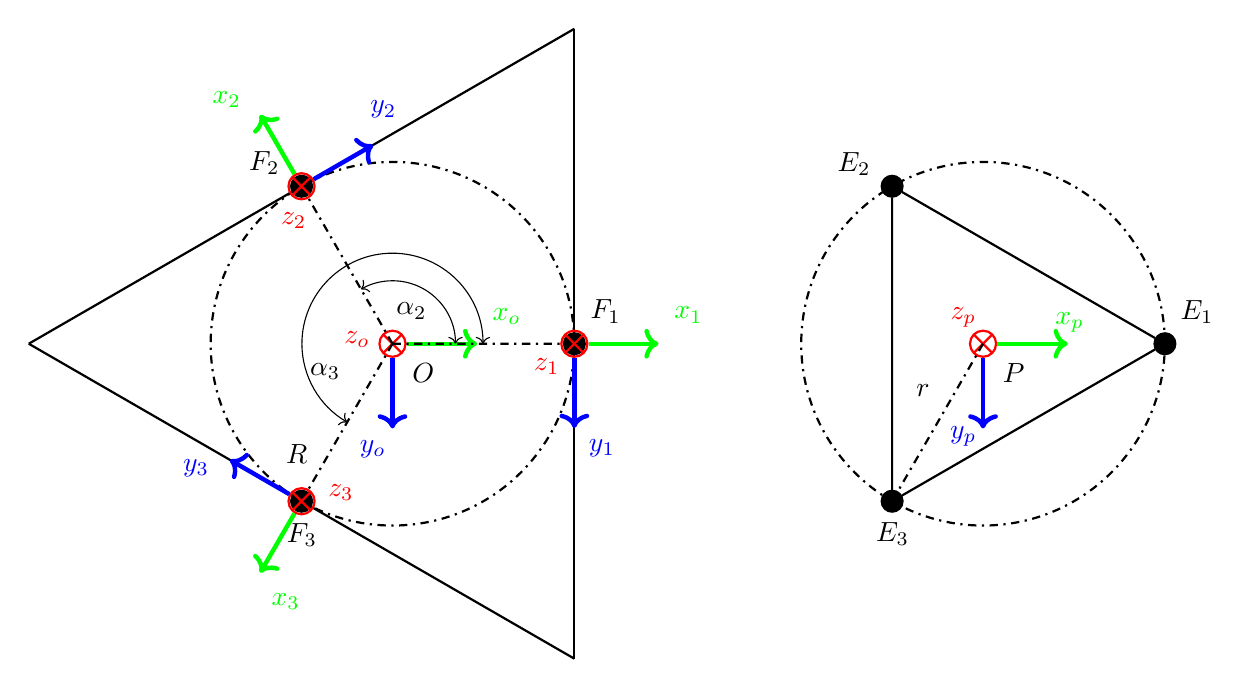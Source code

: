 
% --------------------------------------------------
% filename: top-view.tikz
% caption:  Draufsicht der invarianten Basis und beweglichen Plattform des Roboters
% label:    fig:top-view
% date:     14.4.202
% --------------------------------------------------

\begin{tikzpicture}[cross/.style={path picture={ 
        \draw
        (path picture bounding box.south east) -- (path picture bounding box.north west) (path picture bounding box.south west) -- (path picture bounding box.north east);}}
    ]

    %%%%%%%%%%%%%%%%%%%%%%%%%%%%%%%%%%%%%%%%%%%%%%%%%%
    % TOP VIEW BASE
    %%%%%%%%%%%%%%%%%%%%%%%%%%%%%%%%%%%%%%%%%%%%%%%%%%

    %%%%%%%%%%%%%%%%%%%%%%%%%%%%%%%%%%%%%%%%%%%%%%%%%%
    % DEFINE STYLES
    %%%%%%%%%%%%%%%%%%%%%%%%%%%%%%%%%%%%%%%%%%%%%%%%%%
    \tikzstyle{joint} = [circle, scale=0.8, fill=black, draw, thick]


    %%%%%%%%%%%%%%%%%%%%%%%%%%%%%%%%%%%%%%%%%%%%%%%%%%
    % COORDINATE SYSTEM (ORIGIN)
    %%%%%%%%%%%%%%%%%%%%%%%%%%%%%%%%%%%%%%%%%%%%%%%%%%
    \node (x_o) [label={[green, shift={(0.25, 0)}]$x_o$}] at (1.2, 0) {};
    \node (y_o) [label={[blue, shift={(-0.25, -0.5)}]$y_o$}] at (0, -1.2) {};
    \node (z_o) [label={[red, shift={(-0.45, -0.35)}]$z_o$}, draw, red, circle, cross, thick] at (0, 0) {};
    
    \draw [->, green, ultra thick] (z_o) to (x_o);
    \draw [->, blue, ultra thick] (z_o) to (y_o);
    
    
    %%%%%%%%%%%%%%%%%%%%%%%%%%%%%%%%%%%%%%%%%%%%%%%%%%
    % DEFINE NODES
    %%%%%%%%%%%%%%%%%%%%%%%%%%%%%%%%%%%%%%%%%%%%%%%%%%
    \node (origin) [label={[label distance=0.2]-45:$O$}] at (0, 0) {};
    
    
    %%%%%%%%%%%%%%%%%%%%%%%%%%%%%%%%%%%%%%%%%%%%%%%%%%
    % DRAW
    %%%%%%%%%%%%%%%%%%%%%%%%%%%%%%%%%%%%%%%%%%%%%%%%%%
    % \draw [thick, dashdotted] (0, 4.619) -- (4, -2.309); 
    % \draw [draw=none] (0, 4.619) -- (4, -2.309) node (A1) [midway, joint, label={[label distance=0.2]60:$A_1$}] {};
    
    % \draw [thick, dashdotted] (4, -2.309) -- (-4, -2.309);  
    % \draw [draw=none] (4, -2.309) -- (-4, -2.309) node (A2) [midway, joint, label={[label distance=0.2]-90:$A_2$}] {};
    
    % \draw [thick, dashdotted] (-4, -2.309) -- (0, 4.619); 
    % \draw [draw=none] (-4, -2.309) -- (0, 4.619) node (A3) [midway, joint, label={[label distance=0.2]135:$A_3$}] {};
    
    \draw [thick, dashdotted] (origin) circle (2.309);
    
    \draw [thick]  
    (2.31, 4) -- (2.31, -4) 
    node (A1) [midway, joint, label={[label distance=0.2]60:$F_1$}] {}
    node (x1) [label={[green, shift={(0.25, 0)}]$x_1$}] at (3.51, 0) {}
    node (y1) [label={[blue, shift={(0.35, -0.5)}]$y_1$}] at (2.31, -1.2) {}
    node (z1) [label={[red, shift={(-0.35, -0.7)}]$z_1$}, draw, red, circle, cross, thick] at (2.31, 0) {};
    
    \draw [->, green, ultra thick] (z1) to (x1);
    \draw [->, blue, ultra thick] (z1) to (y1);
    
    
    \draw [thick] 
    (-4.619, 0) -- (2.31, 4)
    node (A2) [midway, joint, label={[label distance=0.2]175:$F_2$}] {} 
    node (x2) [label={[green, shift={(-0.35, -0.3)}]$x_2$}] at (-1.755, 3.039) {}
    node (y2) [label={[blue, shift={(0, 0)}]$y_2$}] at (-0.116, 2.6) {}
    node (z2) [label={[red, shift={(-0.1, -0.85)}]$z_2$}, draw, red, circle, cross, thick] at (-1.155, 2) {};
    
    \draw [->, green, ultra thick] (z2) to (x2);
    \draw [->, blue, ultra thick] (z2) to (y2);
    
    
    \draw [thick] 
    (2.31, -4) -- (-4.619, 0)
    node (A3) [midway, joint, label={[label distance=0.2]-88:$F_3$}] {}
    node (x3) [label={[green, shift={(0.4, -0.6)}]$x_3$}] at (-1.755, -3.039) {}
    node (y3) [label={[blue, shift={(-0.3, -0.55)}]$y_3$}] at (-2.194, -1.4) {}
    node (z3) [label={[red, shift={(0.5, -0.3)}]$z_3$}, draw, red, circle, cross, thick] at (-1.155, -2) {};
    
    \draw [->, green, ultra thick] (z3) to (x3);
    \draw [->, blue, ultra thick] (z3) to (y3);
    

    \draw [thick, dashdotted] 
    (origin.center) -- (A1)
    (origin.center) -- (A2)
    (origin.center) -- (A3)
        node [near end, label={[label distance=0.2]-180:$R$}] {};
   
   
    %%%%%%%%%%%%%%%%%%%%%%%%%%%%%%%%%%%%%%%%%%%%%%%%%%
    % ANGLES
    %%%%%%%%%%%%%%%%%%%%%%%%%%%%%%%%%%%%%%%%%%%%%%%%%%
    \draw 
    (0, 0) coordinate (z_o)
    (1, 0) coordinate (a_1)
    (-0.5, 0.866) coordinate (a_2)
    (-0.5, -0.866) coordinate (a_3)
    
    pic["$\alpha_2$", draw = black, <->, angle eccentricity = 0.6, angle radius = 0.8cm]
    {angle=a_1--z_o--a_2}
    
    pic[draw = black, <->, angle eccentricity = 1.2, angle radius = 1.15cm]
    {angle=a_1--z_o--a_3}
    
    node [label={[label distance=0.2]0:$\alpha_3$}] at (-1.3, -0.35) {};
    
      
    
    
    
    
    %%%%%%%%%%%%%%%%%%%%%%%%%%%%%%%%%%%%%%%%%%%%%%%%%%
    % TOP VIEW PLATFORM
    %%%%%%%%%%%%%%%%%%%%%%%%%%%%%%%%%%%%%%%%%%%%%%%%%%
    
    %%%%%%%%%%%%%%%%%%%%%%%%%%%%%%%%%%%%%%%%%%%%%%%%%%
    % COORDINATE SYSTEM (TCP)
    %%%%%%%%%%%%%%%%%%%%%%%%%%%%%%%%%%%%%%%%%%%%%%%%%%
    \node (x_p) [label={[green, shift={(-0.1, -0.1)}]$x_p$}] at (8.7, 0) {};
    \node (y_p) [label={[blue, shift={(-0.25, -0.35)}]$y_p$}] at (7.5, -1.2) {};
    \node (z_p) [label={[red, shift={(-0.25, -0.1)}]$z_p$}, draw, red, circle, cross, thick] at (7.5, 0) {};
    
    \draw [->, green, ultra thick] (z_p) to (x_p);
    \draw [->, blue, ultra thick] (z_p) to (y_p);
    
    
    %%%%%%%%%%%%%%%%%%%%%%%%%%%%%%%%%%%%%%%%%%%%%%%%%%
    % DEFINE NODES
    %%%%%%%%%%%%%%%%%%%%%%%%%%%%%%%%%%%%%%%%%%%%%%%%%%
    \node (tcp) [label={[label distance=0.2]-45:$P$}] at (7.5, 0) {};
    % \node (C1) [label={[label distance=0.2]-90:$C1$}, joint] at (7.5, -2.309) {};
    % \node (C2) [label={[label distance=0.2]45:$C2$}, joint] at (9.5, 1.155) {};
    % \node (C3) [label={[label distance=0.2]135:$C3$}, joint] at (5.5, 1.155) {};
    
    \draw [draw=none] 
    (9.81, 4) -- (9.81, -4) 
    node (C1) [midway, joint, label={[label distance=0.2]60:$E_1$}] {}
    (2.881, 0) -- (9.81, 4) 
    node (C2) [midway, joint, label={[label distance=0.2]175:$E_2$}] {} 
    (9.81, -4) -- (2.881, 0) 
    node (C3) [midway, joint, label={[label distance=0.2]-88:$E_3$}] {};
    
    %%%%%%%%%%%%%%%%%%%%%%%%%%%%%%%%%%%%%%%%%%%%%%%%%%
    % DRAW
    %%%%%%%%%%%%%%%%%%%%%%%%%%%%%%%%%%%%%%%%%%%%%%%%%%
    \draw [thick] (C1) -- (C2) -- (C3) -- (C1) node (P) [midway] {};
    
    \draw [thick, dashdotted] 
    (tcp) circle (2.309)
    (tcp.center) -- (C3)
        node [midway, label={[label distance=0.2]93:$r$}] {};
    
    
\end{tikzpicture}

